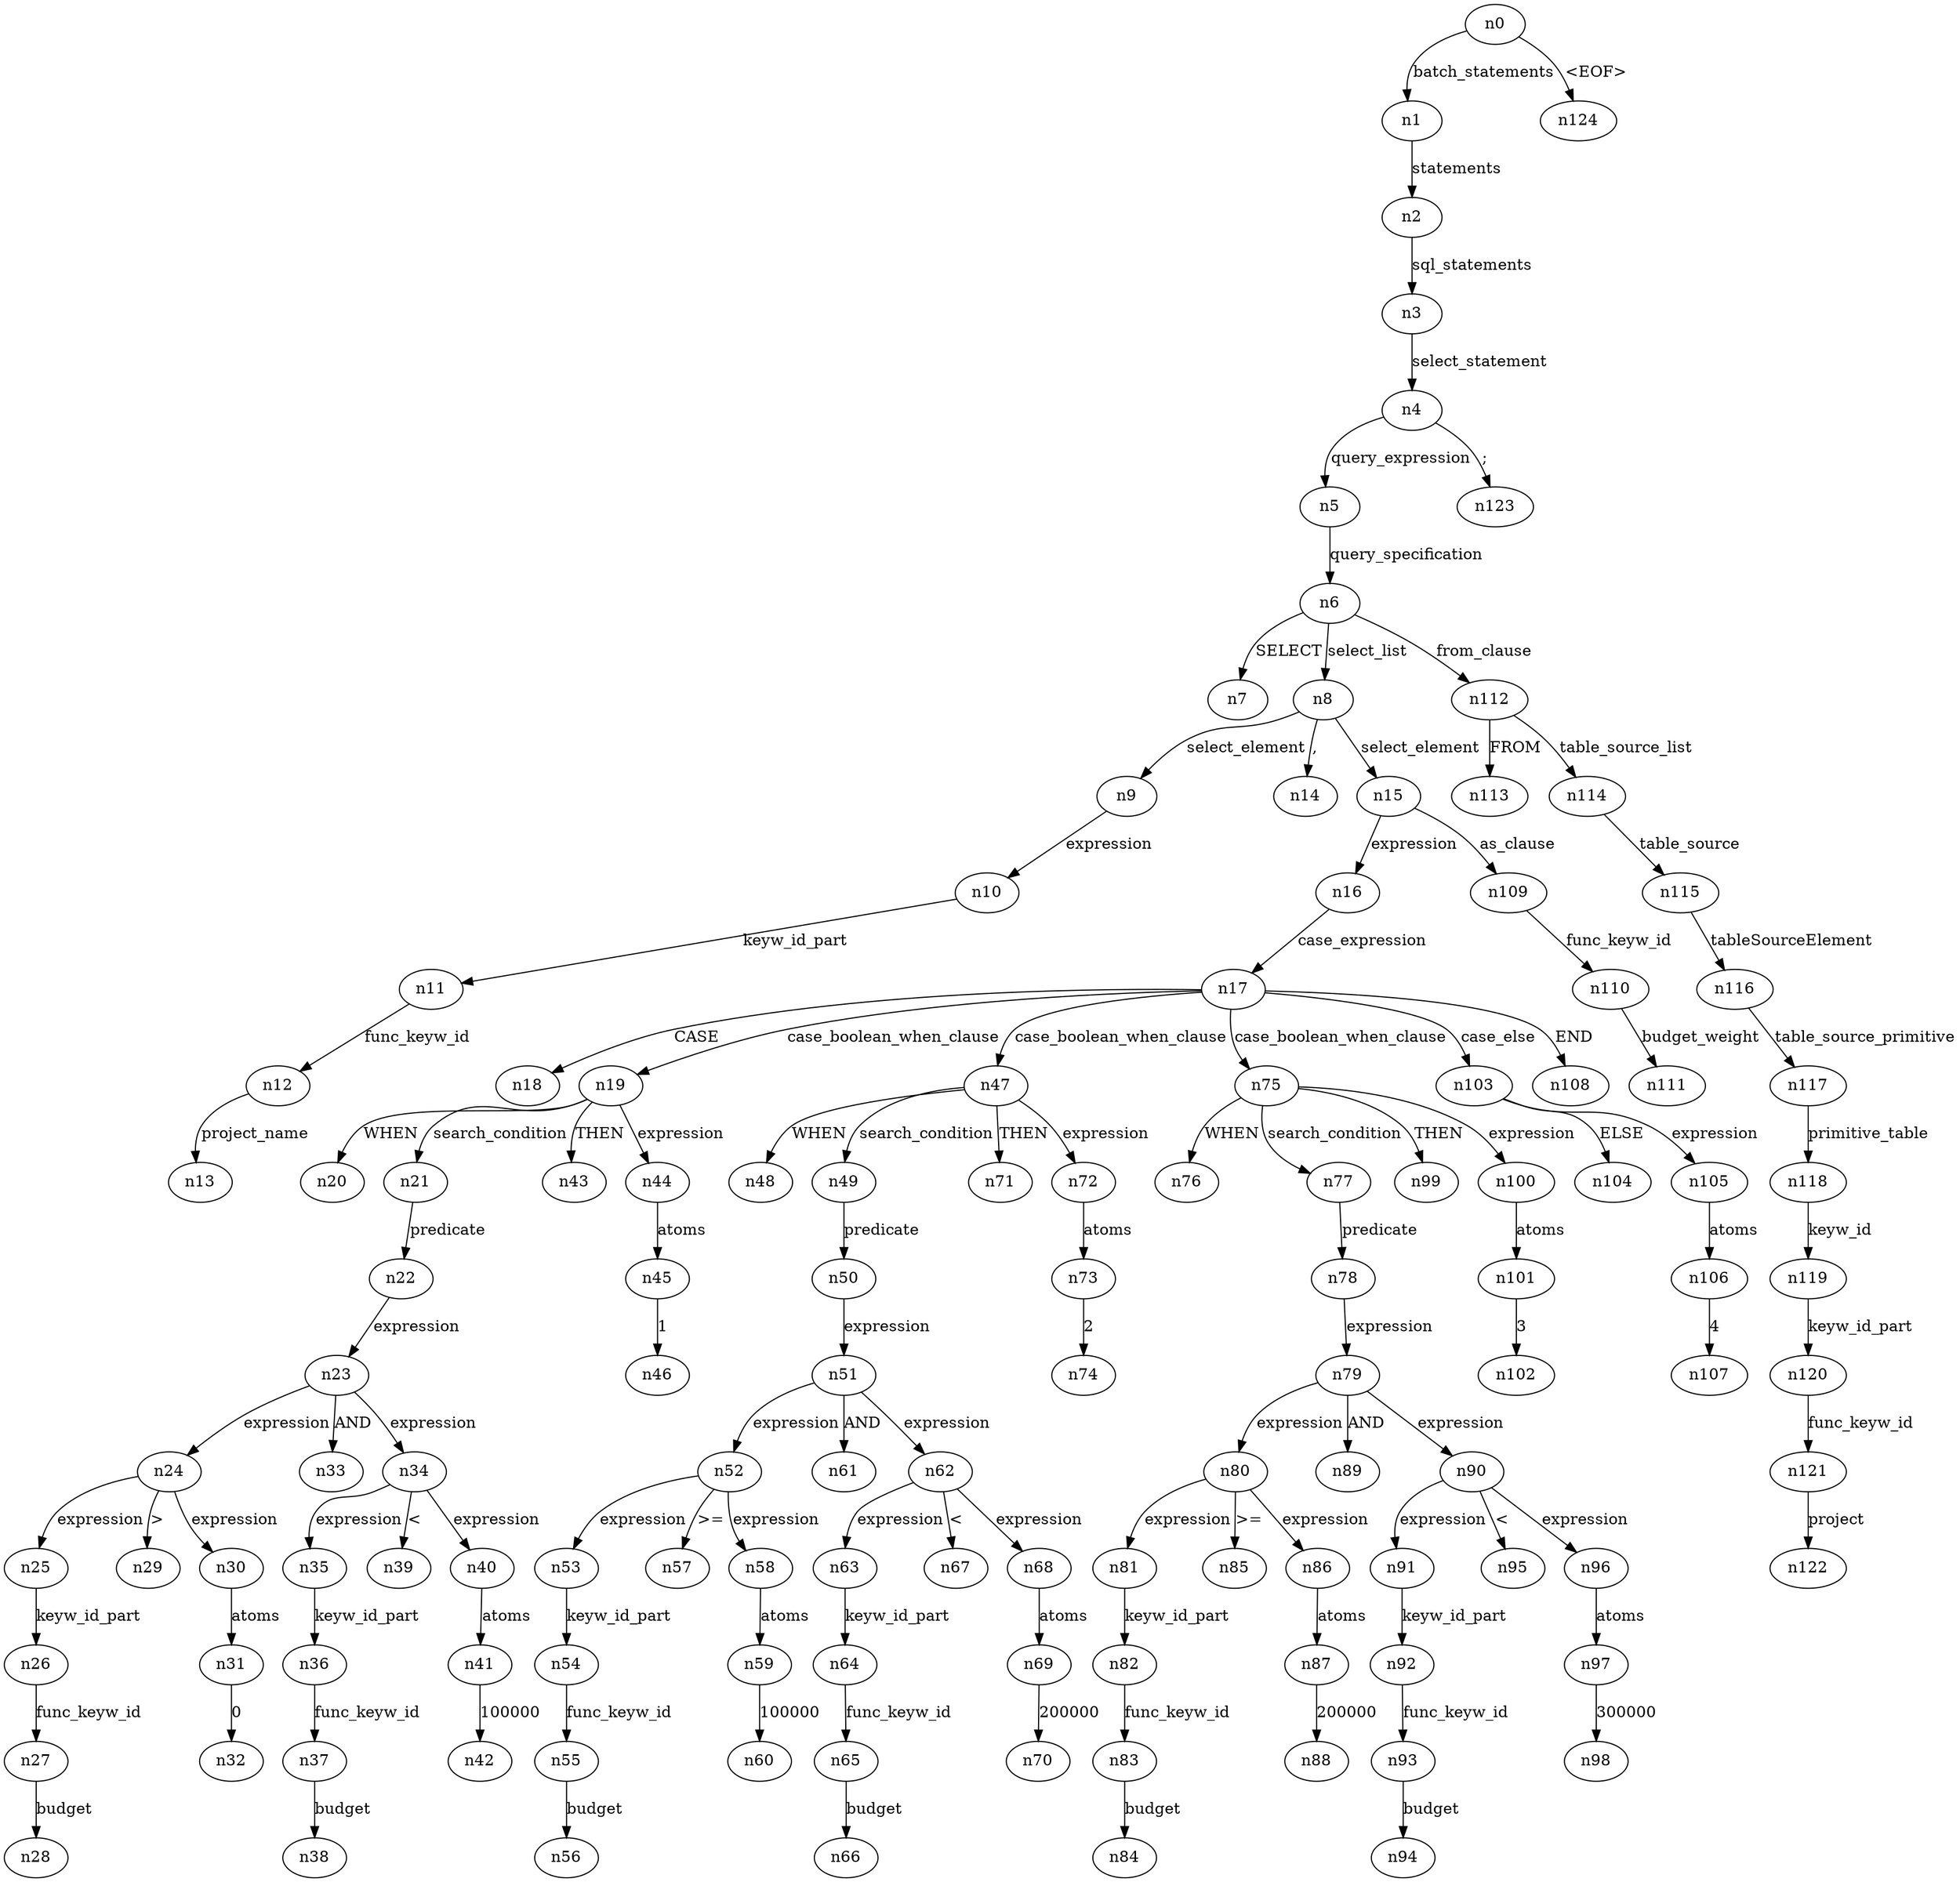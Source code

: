 digraph ParseTree {
  n0 -> n1 [label="batch_statements"];
  n1 -> n2 [label="statements"];
  n2 -> n3 [label="sql_statements"];
  n3 -> n4 [label="select_statement"];
  n4 -> n5 [label="query_expression"];
  n5 -> n6 [label="query_specification"];
  n6 -> n7 [label="SELECT"];
  n6 -> n8 [label="select_list"];
  n8 -> n9 [label="select_element"];
  n9 -> n10 [label="expression"];
  n10 -> n11 [label="keyw_id_part"];
  n11 -> n12 [label="func_keyw_id"];
  n12 -> n13 [label="project_name"];
  n8 -> n14 [label=","];
  n8 -> n15 [label="select_element"];
  n15 -> n16 [label="expression"];
  n16 -> n17 [label="case_expression"];
  n17 -> n18 [label="CASE"];
  n17 -> n19 [label="case_boolean_when_clause"];
  n19 -> n20 [label="WHEN"];
  n19 -> n21 [label="search_condition"];
  n21 -> n22 [label="predicate"];
  n22 -> n23 [label="expression"];
  n23 -> n24 [label="expression"];
  n24 -> n25 [label="expression"];
  n25 -> n26 [label="keyw_id_part"];
  n26 -> n27 [label="func_keyw_id"];
  n27 -> n28 [label="budget"];
  n24 -> n29 [label=">"];
  n24 -> n30 [label="expression"];
  n30 -> n31 [label="atoms"];
  n31 -> n32 [label="0"];
  n23 -> n33 [label="AND"];
  n23 -> n34 [label="expression"];
  n34 -> n35 [label="expression"];
  n35 -> n36 [label="keyw_id_part"];
  n36 -> n37 [label="func_keyw_id"];
  n37 -> n38 [label="budget"];
  n34 -> n39 [label="<"];
  n34 -> n40 [label="expression"];
  n40 -> n41 [label="atoms"];
  n41 -> n42 [label="100000"];
  n19 -> n43 [label="THEN"];
  n19 -> n44 [label="expression"];
  n44 -> n45 [label="atoms"];
  n45 -> n46 [label="1"];
  n17 -> n47 [label="case_boolean_when_clause"];
  n47 -> n48 [label="WHEN"];
  n47 -> n49 [label="search_condition"];
  n49 -> n50 [label="predicate"];
  n50 -> n51 [label="expression"];
  n51 -> n52 [label="expression"];
  n52 -> n53 [label="expression"];
  n53 -> n54 [label="keyw_id_part"];
  n54 -> n55 [label="func_keyw_id"];
  n55 -> n56 [label="budget"];
  n52 -> n57 [label=">="];
  n52 -> n58 [label="expression"];
  n58 -> n59 [label="atoms"];
  n59 -> n60 [label="100000"];
  n51 -> n61 [label="AND"];
  n51 -> n62 [label="expression"];
  n62 -> n63 [label="expression"];
  n63 -> n64 [label="keyw_id_part"];
  n64 -> n65 [label="func_keyw_id"];
  n65 -> n66 [label="budget"];
  n62 -> n67 [label="<"];
  n62 -> n68 [label="expression"];
  n68 -> n69 [label="atoms"];
  n69 -> n70 [label="200000"];
  n47 -> n71 [label="THEN"];
  n47 -> n72 [label="expression"];
  n72 -> n73 [label="atoms"];
  n73 -> n74 [label="2"];
  n17 -> n75 [label="case_boolean_when_clause"];
  n75 -> n76 [label="WHEN"];
  n75 -> n77 [label="search_condition"];
  n77 -> n78 [label="predicate"];
  n78 -> n79 [label="expression"];
  n79 -> n80 [label="expression"];
  n80 -> n81 [label="expression"];
  n81 -> n82 [label="keyw_id_part"];
  n82 -> n83 [label="func_keyw_id"];
  n83 -> n84 [label="budget"];
  n80 -> n85 [label=">="];
  n80 -> n86 [label="expression"];
  n86 -> n87 [label="atoms"];
  n87 -> n88 [label="200000"];
  n79 -> n89 [label="AND"];
  n79 -> n90 [label="expression"];
  n90 -> n91 [label="expression"];
  n91 -> n92 [label="keyw_id_part"];
  n92 -> n93 [label="func_keyw_id"];
  n93 -> n94 [label="budget"];
  n90 -> n95 [label="<"];
  n90 -> n96 [label="expression"];
  n96 -> n97 [label="atoms"];
  n97 -> n98 [label="300000"];
  n75 -> n99 [label="THEN"];
  n75 -> n100 [label="expression"];
  n100 -> n101 [label="atoms"];
  n101 -> n102 [label="3"];
  n17 -> n103 [label="case_else"];
  n103 -> n104 [label="ELSE"];
  n103 -> n105 [label="expression"];
  n105 -> n106 [label="atoms"];
  n106 -> n107 [label="4"];
  n17 -> n108 [label="END"];
  n15 -> n109 [label="as_clause"];
  n109 -> n110 [label="func_keyw_id"];
  n110 -> n111 [label="budget_weight"];
  n6 -> n112 [label="from_clause"];
  n112 -> n113 [label="FROM"];
  n112 -> n114 [label="table_source_list"];
  n114 -> n115 [label="table_source"];
  n115 -> n116 [label="tableSourceElement"];
  n116 -> n117 [label="table_source_primitive"];
  n117 -> n118 [label="primitive_table"];
  n118 -> n119 [label="keyw_id"];
  n119 -> n120 [label="keyw_id_part"];
  n120 -> n121 [label="func_keyw_id"];
  n121 -> n122 [label="project"];
  n4 -> n123 [label=";"];
  n0 -> n124 [label="<EOF>"];
}